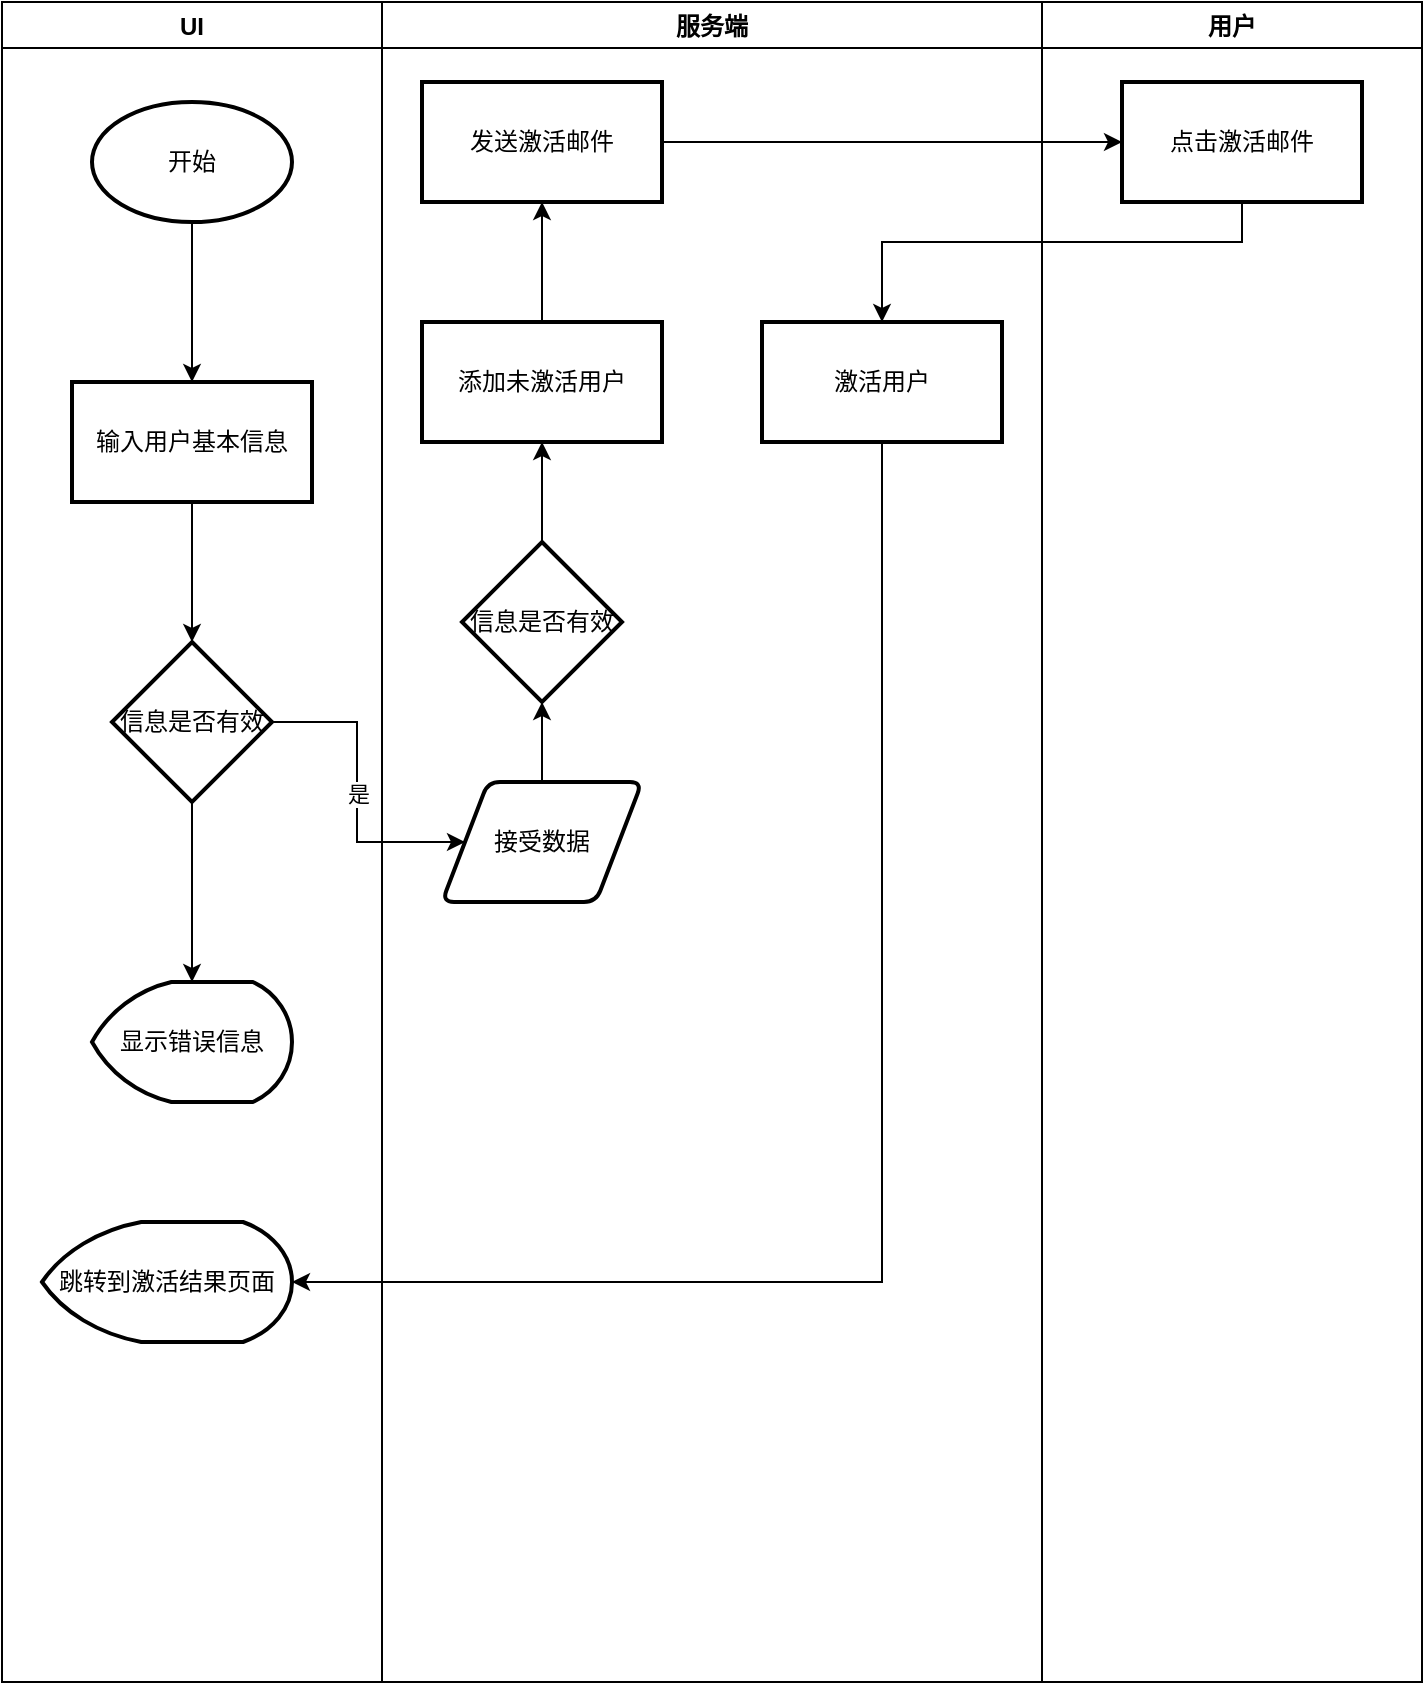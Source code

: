 <mxfile version="14.5.1" type="device"><diagram id="5KB3rLdn6ifosvSMFltc" name="用户注册流程"><mxGraphModel dx="1086" dy="806" grid="1" gridSize="10" guides="1" tooltips="1" connect="1" arrows="1" fold="1" page="1" pageScale="1" pageWidth="827" pageHeight="1169" math="0" shadow="0"><root><mxCell id="ocMUJIK7WEEY5kcDxwzk-0"/><mxCell id="ocMUJIK7WEEY5kcDxwzk-1" parent="ocMUJIK7WEEY5kcDxwzk-0"/><mxCell id="LOIm23_uCvkOv4pLYDQl-9" value="UI" style="swimlane;" vertex="1" parent="ocMUJIK7WEEY5kcDxwzk-1"><mxGeometry x="80" y="20" width="190" height="840" as="geometry"/></mxCell><mxCell id="LOIm23_uCvkOv4pLYDQl-0" value="开始" style="strokeWidth=2;html=1;shape=mxgraph.flowchart.start_1;whiteSpace=wrap;" vertex="1" parent="LOIm23_uCvkOv4pLYDQl-9"><mxGeometry x="45" y="50" width="100" height="60" as="geometry"/></mxCell><mxCell id="LOIm23_uCvkOv4pLYDQl-1" value="输入用户基本信息" style="whiteSpace=wrap;html=1;strokeWidth=2;" vertex="1" parent="LOIm23_uCvkOv4pLYDQl-9"><mxGeometry x="35" y="190" width="120" height="60" as="geometry"/></mxCell><mxCell id="LOIm23_uCvkOv4pLYDQl-2" value="" style="edgeStyle=orthogonalEdgeStyle;rounded=0;orthogonalLoop=1;jettySize=auto;html=1;" edge="1" parent="LOIm23_uCvkOv4pLYDQl-9" source="LOIm23_uCvkOv4pLYDQl-0" target="LOIm23_uCvkOv4pLYDQl-1"><mxGeometry relative="1" as="geometry"/></mxCell><mxCell id="LOIm23_uCvkOv4pLYDQl-20" style="edgeStyle=orthogonalEdgeStyle;rounded=0;orthogonalLoop=1;jettySize=auto;html=1;exitX=0.5;exitY=1;exitDx=0;exitDy=0;entryX=0.5;entryY=0;entryDx=0;entryDy=0;entryPerimeter=0;" edge="1" parent="LOIm23_uCvkOv4pLYDQl-9" source="LOIm23_uCvkOv4pLYDQl-3" target="LOIm23_uCvkOv4pLYDQl-19"><mxGeometry relative="1" as="geometry"/></mxCell><mxCell id="LOIm23_uCvkOv4pLYDQl-3" value="信息是否有效" style="rhombus;whiteSpace=wrap;html=1;strokeWidth=2;" vertex="1" parent="LOIm23_uCvkOv4pLYDQl-9"><mxGeometry x="55" y="320" width="80" height="80" as="geometry"/></mxCell><mxCell id="LOIm23_uCvkOv4pLYDQl-4" value="" style="edgeStyle=orthogonalEdgeStyle;rounded=0;orthogonalLoop=1;jettySize=auto;html=1;" edge="1" parent="LOIm23_uCvkOv4pLYDQl-9" source="LOIm23_uCvkOv4pLYDQl-1" target="LOIm23_uCvkOv4pLYDQl-3"><mxGeometry relative="1" as="geometry"/></mxCell><mxCell id="LOIm23_uCvkOv4pLYDQl-19" value="显示错误信息" style="strokeWidth=2;html=1;shape=mxgraph.flowchart.display;whiteSpace=wrap;" vertex="1" parent="LOIm23_uCvkOv4pLYDQl-9"><mxGeometry x="45" y="490" width="100" height="60" as="geometry"/></mxCell><mxCell id="LOIm23_uCvkOv4pLYDQl-33" value="跳转到激活结果页面" style="strokeWidth=2;html=1;shape=mxgraph.flowchart.display;whiteSpace=wrap;" vertex="1" parent="LOIm23_uCvkOv4pLYDQl-9"><mxGeometry x="20" y="610" width="125" height="60" as="geometry"/></mxCell><mxCell id="LOIm23_uCvkOv4pLYDQl-10" value="服务端" style="swimlane;" vertex="1" parent="ocMUJIK7WEEY5kcDxwzk-1"><mxGeometry x="270" y="20" width="330" height="840" as="geometry"/></mxCell><mxCell id="LOIm23_uCvkOv4pLYDQl-17" value="接受数据" style="shape=parallelogram;html=1;strokeWidth=2;perimeter=parallelogramPerimeter;whiteSpace=wrap;rounded=1;arcSize=12;size=0.23;" vertex="1" parent="LOIm23_uCvkOv4pLYDQl-10"><mxGeometry x="30" y="390" width="100" height="60" as="geometry"/></mxCell><mxCell id="LOIm23_uCvkOv4pLYDQl-21" value="添加未激活用户" style="whiteSpace=wrap;html=1;strokeWidth=2;" vertex="1" parent="LOIm23_uCvkOv4pLYDQl-10"><mxGeometry x="20" y="160" width="120" height="60" as="geometry"/></mxCell><mxCell id="LOIm23_uCvkOv4pLYDQl-13" value="信息是否有效" style="rhombus;whiteSpace=wrap;html=1;strokeWidth=2;" vertex="1" parent="LOIm23_uCvkOv4pLYDQl-10"><mxGeometry x="40" y="270" width="80" height="80" as="geometry"/></mxCell><mxCell id="LOIm23_uCvkOv4pLYDQl-22" value="" style="edgeStyle=orthogonalEdgeStyle;rounded=0;orthogonalLoop=1;jettySize=auto;html=1;" edge="1" parent="LOIm23_uCvkOv4pLYDQl-10" source="LOIm23_uCvkOv4pLYDQl-13" target="LOIm23_uCvkOv4pLYDQl-21"><mxGeometry relative="1" as="geometry"/></mxCell><mxCell id="LOIm23_uCvkOv4pLYDQl-14" value="" style="edgeStyle=orthogonalEdgeStyle;rounded=0;orthogonalLoop=1;jettySize=auto;html=1;exitX=0.5;exitY=0;exitDx=0;exitDy=0;" edge="1" parent="LOIm23_uCvkOv4pLYDQl-10" source="LOIm23_uCvkOv4pLYDQl-17" target="LOIm23_uCvkOv4pLYDQl-13"><mxGeometry relative="1" as="geometry"><mxPoint x="80" y="330" as="sourcePoint"/></mxGeometry></mxCell><mxCell id="LOIm23_uCvkOv4pLYDQl-25" value="发送激活邮件" style="whiteSpace=wrap;html=1;strokeWidth=2;" vertex="1" parent="LOIm23_uCvkOv4pLYDQl-10"><mxGeometry x="20" y="40" width="120" height="60" as="geometry"/></mxCell><mxCell id="LOIm23_uCvkOv4pLYDQl-26" value="" style="edgeStyle=orthogonalEdgeStyle;rounded=0;orthogonalLoop=1;jettySize=auto;html=1;" edge="1" parent="LOIm23_uCvkOv4pLYDQl-10" source="LOIm23_uCvkOv4pLYDQl-21" target="LOIm23_uCvkOv4pLYDQl-25"><mxGeometry relative="1" as="geometry"/></mxCell><mxCell id="LOIm23_uCvkOv4pLYDQl-30" value="激活用户" style="whiteSpace=wrap;html=1;strokeWidth=2;" vertex="1" parent="LOIm23_uCvkOv4pLYDQl-10"><mxGeometry x="190" y="160" width="120" height="60" as="geometry"/></mxCell><mxCell id="LOIm23_uCvkOv4pLYDQl-12" value="是" style="edgeStyle=orthogonalEdgeStyle;rounded=0;orthogonalLoop=1;jettySize=auto;html=1;entryX=0;entryY=0.5;entryDx=0;entryDy=0;" edge="1" parent="ocMUJIK7WEEY5kcDxwzk-1" source="LOIm23_uCvkOv4pLYDQl-3" target="LOIm23_uCvkOv4pLYDQl-17"><mxGeometry relative="1" as="geometry"><mxPoint x="310" y="380" as="targetPoint"/></mxGeometry></mxCell><mxCell id="LOIm23_uCvkOv4pLYDQl-23" value="用户" style="swimlane;" vertex="1" parent="ocMUJIK7WEEY5kcDxwzk-1"><mxGeometry x="600" y="20" width="190" height="840" as="geometry"/></mxCell><mxCell id="LOIm23_uCvkOv4pLYDQl-27" value="点击激活邮件" style="whiteSpace=wrap;html=1;strokeWidth=2;" vertex="1" parent="LOIm23_uCvkOv4pLYDQl-23"><mxGeometry x="40" y="40" width="120" height="60" as="geometry"/></mxCell><mxCell id="LOIm23_uCvkOv4pLYDQl-28" value="" style="edgeStyle=orthogonalEdgeStyle;rounded=0;orthogonalLoop=1;jettySize=auto;html=1;" edge="1" parent="ocMUJIK7WEEY5kcDxwzk-1" source="LOIm23_uCvkOv4pLYDQl-25" target="LOIm23_uCvkOv4pLYDQl-27"><mxGeometry relative="1" as="geometry"/></mxCell><mxCell id="LOIm23_uCvkOv4pLYDQl-31" value="" style="edgeStyle=orthogonalEdgeStyle;rounded=0;orthogonalLoop=1;jettySize=auto;html=1;" edge="1" parent="ocMUJIK7WEEY5kcDxwzk-1" source="LOIm23_uCvkOv4pLYDQl-27" target="LOIm23_uCvkOv4pLYDQl-30"><mxGeometry relative="1" as="geometry"><Array as="points"><mxPoint x="700" y="140"/><mxPoint x="520" y="140"/></Array></mxGeometry></mxCell><mxCell id="LOIm23_uCvkOv4pLYDQl-34" style="edgeStyle=orthogonalEdgeStyle;rounded=0;orthogonalLoop=1;jettySize=auto;html=1;entryX=1;entryY=0.5;entryDx=0;entryDy=0;entryPerimeter=0;" edge="1" parent="ocMUJIK7WEEY5kcDxwzk-1" source="LOIm23_uCvkOv4pLYDQl-30" target="LOIm23_uCvkOv4pLYDQl-33"><mxGeometry relative="1" as="geometry"><Array as="points"><mxPoint x="520" y="660"/></Array></mxGeometry></mxCell></root></mxGraphModel></diagram></mxfile>